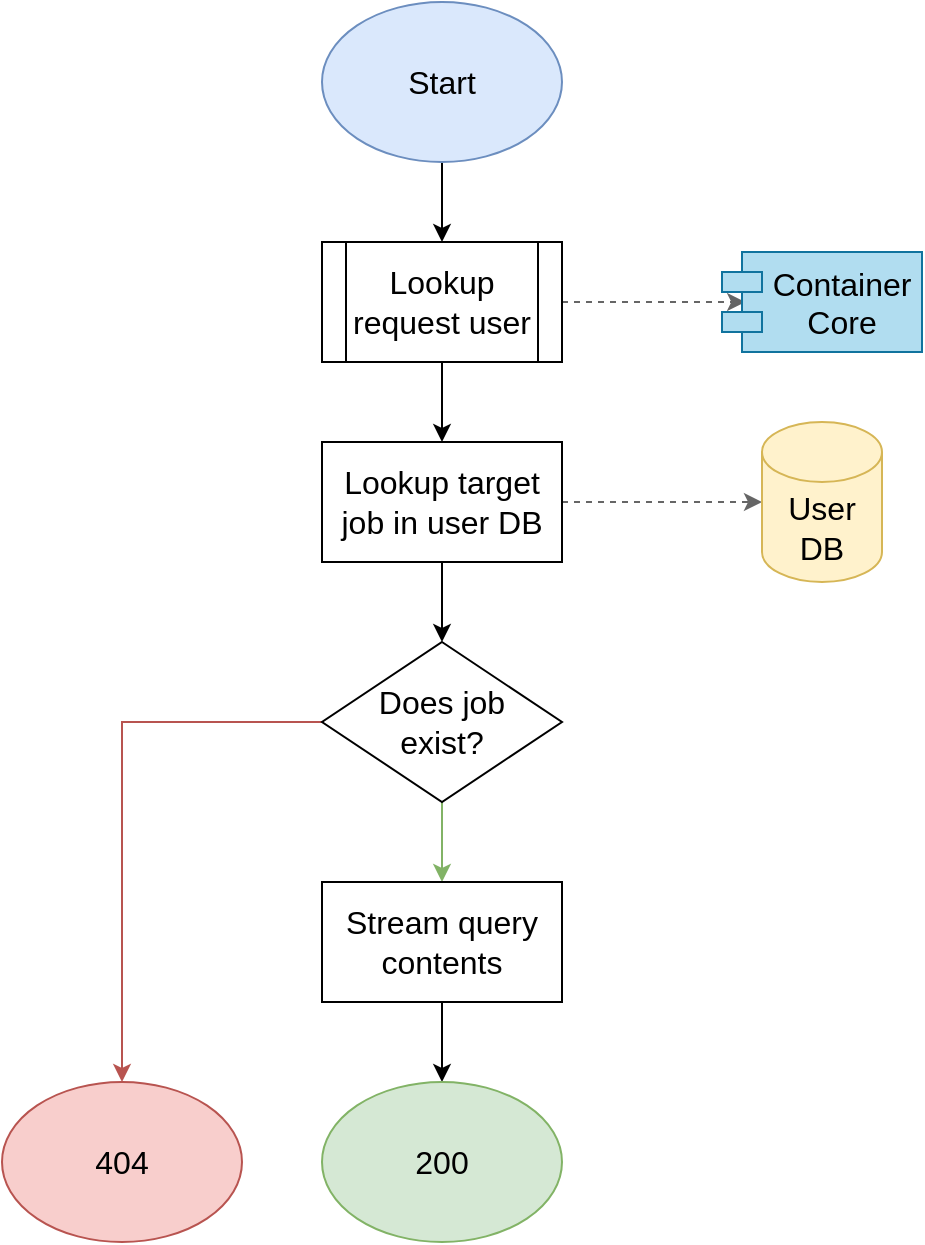 <mxfile version="20.7.2" type="device"><diagram id="PRSWOKxgQrdNdgvNwvX7" name="Page-1"><mxGraphModel dx="1917" dy="1038" grid="1" gridSize="10" guides="1" tooltips="1" connect="1" arrows="1" fold="1" page="1" pageScale="1" pageWidth="850" pageHeight="1100" math="0" shadow="0"><root><mxCell id="0"/><mxCell id="1" parent="0"/><mxCell id="6qeu27QOc7UZCx8Ku711-11" style="edgeStyle=orthogonalEdgeStyle;rounded=0;orthogonalLoop=1;jettySize=auto;html=1;exitX=0.5;exitY=1;exitDx=0;exitDy=0;entryX=0.5;entryY=0;entryDx=0;entryDy=0;fontSize=16;" edge="1" parent="1" source="6qeu27QOc7UZCx8Ku711-1" target="6qeu27QOc7UZCx8Ku711-2"><mxGeometry relative="1" as="geometry"/></mxCell><mxCell id="6qeu27QOc7UZCx8Ku711-1" value="Start" style="ellipse;whiteSpace=wrap;html=1;fontSize=16;fillColor=#dae8fc;strokeColor=#6c8ebf;" vertex="1" parent="1"><mxGeometry x="160" width="120" height="80" as="geometry"/></mxCell><mxCell id="6qeu27QOc7UZCx8Ku711-12" style="edgeStyle=orthogonalEdgeStyle;rounded=0;orthogonalLoop=1;jettySize=auto;html=1;exitX=0.5;exitY=1;exitDx=0;exitDy=0;entryX=0.5;entryY=0;entryDx=0;entryDy=0;fontSize=16;" edge="1" parent="1" source="6qeu27QOc7UZCx8Ku711-2" target="6qeu27QOc7UZCx8Ku711-3"><mxGeometry relative="1" as="geometry"/></mxCell><mxCell id="6qeu27QOc7UZCx8Ku711-19" style="edgeStyle=orthogonalEdgeStyle;rounded=0;orthogonalLoop=1;jettySize=auto;html=1;exitX=1;exitY=0.5;exitDx=0;exitDy=0;entryX=0.116;entryY=0.5;entryDx=0;entryDy=0;entryPerimeter=0;fontSize=16;fillColor=#f5f5f5;strokeColor=#666666;dashed=1;" edge="1" parent="1" source="6qeu27QOc7UZCx8Ku711-2" target="6qeu27QOc7UZCx8Ku711-8"><mxGeometry relative="1" as="geometry"/></mxCell><mxCell id="6qeu27QOc7UZCx8Ku711-2" value="Lookup request user" style="shape=process;whiteSpace=wrap;html=1;backgroundOutline=1;fontSize=16;" vertex="1" parent="1"><mxGeometry x="160" y="120" width="120" height="60" as="geometry"/></mxCell><mxCell id="6qeu27QOc7UZCx8Ku711-13" style="edgeStyle=orthogonalEdgeStyle;rounded=0;orthogonalLoop=1;jettySize=auto;html=1;exitX=0.5;exitY=1;exitDx=0;exitDy=0;entryX=0.5;entryY=0;entryDx=0;entryDy=0;fontSize=16;" edge="1" parent="1" source="6qeu27QOc7UZCx8Ku711-3" target="6qeu27QOc7UZCx8Ku711-4"><mxGeometry relative="1" as="geometry"/></mxCell><mxCell id="6qeu27QOc7UZCx8Ku711-18" style="edgeStyle=orthogonalEdgeStyle;rounded=0;orthogonalLoop=1;jettySize=auto;html=1;exitX=1;exitY=0.5;exitDx=0;exitDy=0;entryX=0;entryY=0.5;entryDx=0;entryDy=0;entryPerimeter=0;fontSize=16;fillColor=#f5f5f5;strokeColor=#666666;dashed=1;" edge="1" parent="1" source="6qeu27QOc7UZCx8Ku711-3" target="6qeu27QOc7UZCx8Ku711-9"><mxGeometry relative="1" as="geometry"/></mxCell><mxCell id="6qeu27QOc7UZCx8Ku711-3" value="Lookup target job in user DB" style="rounded=0;whiteSpace=wrap;html=1;fontSize=16;" vertex="1" parent="1"><mxGeometry x="160" y="220" width="120" height="60" as="geometry"/></mxCell><mxCell id="6qeu27QOc7UZCx8Ku711-14" style="edgeStyle=orthogonalEdgeStyle;rounded=0;orthogonalLoop=1;jettySize=auto;html=1;exitX=0;exitY=0.5;exitDx=0;exitDy=0;fontSize=16;fillColor=#f8cecc;strokeColor=#b85450;" edge="1" parent="1" source="6qeu27QOc7UZCx8Ku711-4" target="6qeu27QOc7UZCx8Ku711-7"><mxGeometry relative="1" as="geometry"/></mxCell><mxCell id="6qeu27QOc7UZCx8Ku711-16" style="edgeStyle=orthogonalEdgeStyle;rounded=0;orthogonalLoop=1;jettySize=auto;html=1;exitX=0.5;exitY=1;exitDx=0;exitDy=0;entryX=0.5;entryY=0;entryDx=0;entryDy=0;fontSize=16;fillColor=#d5e8d4;strokeColor=#82b366;" edge="1" parent="1" source="6qeu27QOc7UZCx8Ku711-4" target="6qeu27QOc7UZCx8Ku711-5"><mxGeometry relative="1" as="geometry"/></mxCell><mxCell id="6qeu27QOc7UZCx8Ku711-4" value="Does job&lt;br&gt;exist?" style="rhombus;whiteSpace=wrap;html=1;fontSize=16;" vertex="1" parent="1"><mxGeometry x="160" y="320" width="120" height="80" as="geometry"/></mxCell><mxCell id="6qeu27QOc7UZCx8Ku711-17" style="edgeStyle=orthogonalEdgeStyle;rounded=0;orthogonalLoop=1;jettySize=auto;html=1;exitX=0.5;exitY=1;exitDx=0;exitDy=0;entryX=0.5;entryY=0;entryDx=0;entryDy=0;fontSize=16;" edge="1" parent="1" source="6qeu27QOc7UZCx8Ku711-5" target="6qeu27QOc7UZCx8Ku711-6"><mxGeometry relative="1" as="geometry"/></mxCell><mxCell id="6qeu27QOc7UZCx8Ku711-5" value="Stream query contents" style="rounded=0;whiteSpace=wrap;html=1;fontSize=16;" vertex="1" parent="1"><mxGeometry x="160" y="440" width="120" height="60" as="geometry"/></mxCell><mxCell id="6qeu27QOc7UZCx8Ku711-6" value="200" style="ellipse;whiteSpace=wrap;html=1;fontSize=16;fillColor=#d5e8d4;strokeColor=#82b366;" vertex="1" parent="1"><mxGeometry x="160" y="540" width="120" height="80" as="geometry"/></mxCell><mxCell id="6qeu27QOc7UZCx8Ku711-7" value="404" style="ellipse;whiteSpace=wrap;html=1;fontSize=16;fillColor=#f8cecc;strokeColor=#b85450;" vertex="1" parent="1"><mxGeometry y="540" width="120" height="80" as="geometry"/></mxCell><mxCell id="6qeu27QOc7UZCx8Ku711-8" value="Container&#10;Core" style="shape=module;align=left;spacingLeft=20;align=center;verticalAlign=top;fontSize=16;fillColor=#b1ddf0;strokeColor=#10739e;" vertex="1" parent="1"><mxGeometry x="360" y="125" width="100" height="50" as="geometry"/></mxCell><mxCell id="6qeu27QOc7UZCx8Ku711-9" value="User DB" style="shape=cylinder3;whiteSpace=wrap;html=1;boundedLbl=1;backgroundOutline=1;size=15;fontSize=16;fillColor=#fff2cc;strokeColor=#d6b656;" vertex="1" parent="1"><mxGeometry x="380" y="210" width="60" height="80" as="geometry"/></mxCell></root></mxGraphModel></diagram></mxfile>